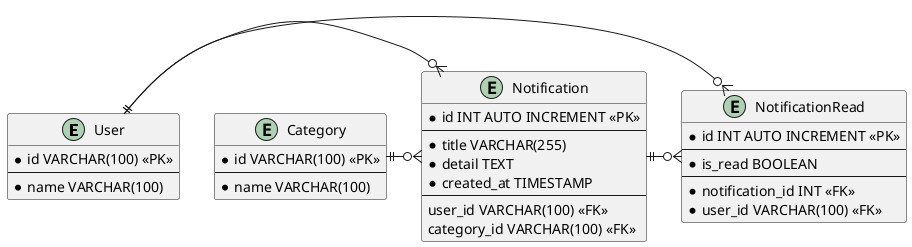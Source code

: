 @startuml notification_db-dasign

entity User {
    * id VARCHAR(100) <<PK>>
    --
    * name VARCHAR(100) 
}

entity Notification {
    * id INT AUTO INCREMENT <<PK>>
    --
    * title VARCHAR(255)
    * detail TEXT
    * created_at TIMESTAMP
    --
    user_id VARCHAR(100) <<FK>>
    category_id VARCHAR(100) <<FK>>
}

entity Category {
    * id VARCHAR(100) <<PK>>
    --
    * name VARCHAR(100)
}

entity NotificationRead {
    * id INT AUTO INCREMENT <<PK>>
    --
    * is_read BOOLEAN
    --
    * notification_id INT <<FK>>
    * user_id VARCHAR(100) <<FK>>
}

User ||-o{ Notification
Category ||-o{ Notification
Notification ||-o{ NotificationRead
User ||-o{ NotificationRead

@enduml